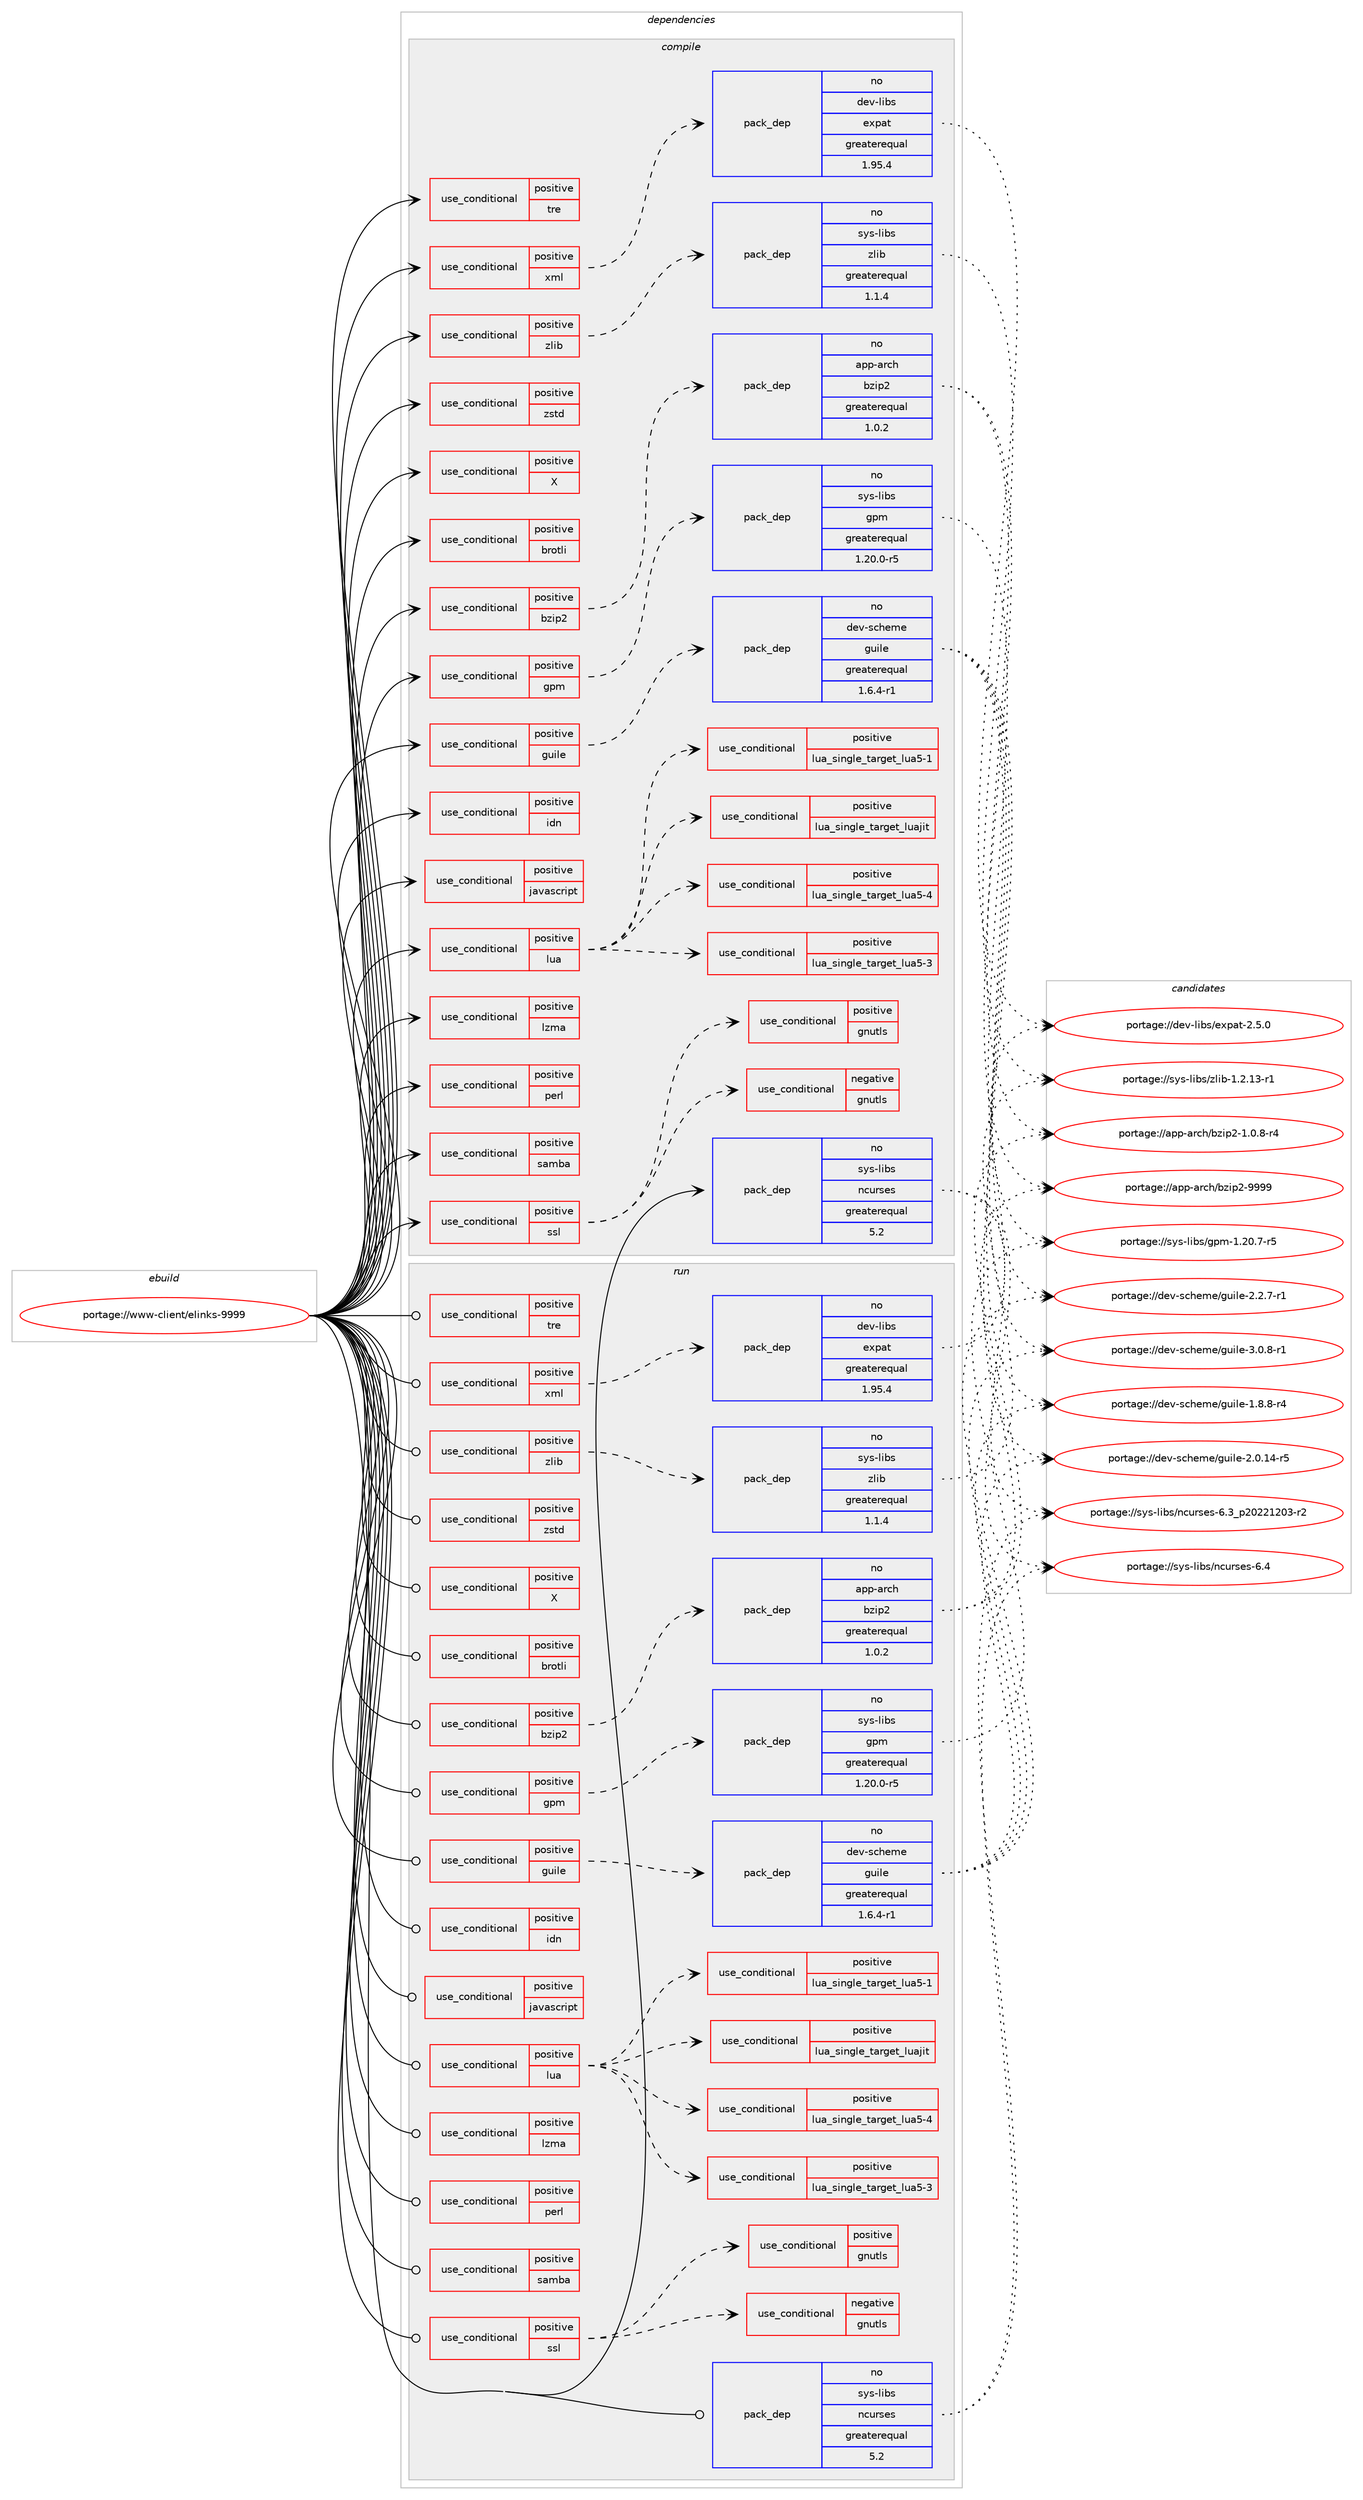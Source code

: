 digraph prolog {

# *************
# Graph options
# *************

newrank=true;
concentrate=true;
compound=true;
graph [rankdir=LR,fontname=Helvetica,fontsize=10,ranksep=1.5];#, ranksep=2.5, nodesep=0.2];
edge  [arrowhead=vee];
node  [fontname=Helvetica,fontsize=10];

# **********
# The ebuild
# **********

subgraph cluster_leftcol {
color=gray;
rank=same;
label=<<i>ebuild</i>>;
id [label="portage://www-client/elinks-9999", color=red, width=4, href="../www-client/elinks-9999.svg"];
}

# ****************
# The dependencies
# ****************

subgraph cluster_midcol {
color=gray;
label=<<i>dependencies</i>>;
subgraph cluster_compile {
fillcolor="#eeeeee";
style=filled;
label=<<i>compile</i>>;
subgraph cond5464 {
dependency8714 [label=<<TABLE BORDER="0" CELLBORDER="1" CELLSPACING="0" CELLPADDING="4"><TR><TD ROWSPAN="3" CELLPADDING="10">use_conditional</TD></TR><TR><TD>positive</TD></TR><TR><TD>X</TD></TR></TABLE>>, shape=none, color=red];
# *** BEGIN UNKNOWN DEPENDENCY TYPE (TODO) ***
# dependency8714 -> package_dependency(portage://www-client/elinks-9999,install,no,x11-libs,libX11,none,[,,],[],[])
# *** END UNKNOWN DEPENDENCY TYPE (TODO) ***

# *** BEGIN UNKNOWN DEPENDENCY TYPE (TODO) ***
# dependency8714 -> package_dependency(portage://www-client/elinks-9999,install,no,x11-libs,libXt,none,[,,],[],[])
# *** END UNKNOWN DEPENDENCY TYPE (TODO) ***

}
id:e -> dependency8714:w [weight=20,style="solid",arrowhead="vee"];
subgraph cond5465 {
dependency8715 [label=<<TABLE BORDER="0" CELLBORDER="1" CELLSPACING="0" CELLPADDING="4"><TR><TD ROWSPAN="3" CELLPADDING="10">use_conditional</TD></TR><TR><TD>positive</TD></TR><TR><TD>brotli</TD></TR></TABLE>>, shape=none, color=red];
# *** BEGIN UNKNOWN DEPENDENCY TYPE (TODO) ***
# dependency8715 -> package_dependency(portage://www-client/elinks-9999,install,no,app-arch,brotli,none,[,,],any_same_slot,[])
# *** END UNKNOWN DEPENDENCY TYPE (TODO) ***

}
id:e -> dependency8715:w [weight=20,style="solid",arrowhead="vee"];
subgraph cond5466 {
dependency8716 [label=<<TABLE BORDER="0" CELLBORDER="1" CELLSPACING="0" CELLPADDING="4"><TR><TD ROWSPAN="3" CELLPADDING="10">use_conditional</TD></TR><TR><TD>positive</TD></TR><TR><TD>bzip2</TD></TR></TABLE>>, shape=none, color=red];
subgraph pack3133 {
dependency8717 [label=<<TABLE BORDER="0" CELLBORDER="1" CELLSPACING="0" CELLPADDING="4" WIDTH="220"><TR><TD ROWSPAN="6" CELLPADDING="30">pack_dep</TD></TR><TR><TD WIDTH="110">no</TD></TR><TR><TD>app-arch</TD></TR><TR><TD>bzip2</TD></TR><TR><TD>greaterequal</TD></TR><TR><TD>1.0.2</TD></TR></TABLE>>, shape=none, color=blue];
}
dependency8716:e -> dependency8717:w [weight=20,style="dashed",arrowhead="vee"];
}
id:e -> dependency8716:w [weight=20,style="solid",arrowhead="vee"];
subgraph cond5467 {
dependency8718 [label=<<TABLE BORDER="0" CELLBORDER="1" CELLSPACING="0" CELLPADDING="4"><TR><TD ROWSPAN="3" CELLPADDING="10">use_conditional</TD></TR><TR><TD>positive</TD></TR><TR><TD>gpm</TD></TR></TABLE>>, shape=none, color=red];
subgraph pack3134 {
dependency8719 [label=<<TABLE BORDER="0" CELLBORDER="1" CELLSPACING="0" CELLPADDING="4" WIDTH="220"><TR><TD ROWSPAN="6" CELLPADDING="30">pack_dep</TD></TR><TR><TD WIDTH="110">no</TD></TR><TR><TD>sys-libs</TD></TR><TR><TD>gpm</TD></TR><TR><TD>greaterequal</TD></TR><TR><TD>1.20.0-r5</TD></TR></TABLE>>, shape=none, color=blue];
}
dependency8718:e -> dependency8719:w [weight=20,style="dashed",arrowhead="vee"];
}
id:e -> dependency8718:w [weight=20,style="solid",arrowhead="vee"];
subgraph cond5468 {
dependency8720 [label=<<TABLE BORDER="0" CELLBORDER="1" CELLSPACING="0" CELLPADDING="4"><TR><TD ROWSPAN="3" CELLPADDING="10">use_conditional</TD></TR><TR><TD>positive</TD></TR><TR><TD>guile</TD></TR></TABLE>>, shape=none, color=red];
subgraph pack3135 {
dependency8721 [label=<<TABLE BORDER="0" CELLBORDER="1" CELLSPACING="0" CELLPADDING="4" WIDTH="220"><TR><TD ROWSPAN="6" CELLPADDING="30">pack_dep</TD></TR><TR><TD WIDTH="110">no</TD></TR><TR><TD>dev-scheme</TD></TR><TR><TD>guile</TD></TR><TR><TD>greaterequal</TD></TR><TR><TD>1.6.4-r1</TD></TR></TABLE>>, shape=none, color=blue];
}
dependency8720:e -> dependency8721:w [weight=20,style="dashed",arrowhead="vee"];
}
id:e -> dependency8720:w [weight=20,style="solid",arrowhead="vee"];
subgraph cond5469 {
dependency8722 [label=<<TABLE BORDER="0" CELLBORDER="1" CELLSPACING="0" CELLPADDING="4"><TR><TD ROWSPAN="3" CELLPADDING="10">use_conditional</TD></TR><TR><TD>positive</TD></TR><TR><TD>idn</TD></TR></TABLE>>, shape=none, color=red];
# *** BEGIN UNKNOWN DEPENDENCY TYPE (TODO) ***
# dependency8722 -> package_dependency(portage://www-client/elinks-9999,install,no,net-dns,libidn,none,[,,],any_same_slot,[])
# *** END UNKNOWN DEPENDENCY TYPE (TODO) ***

}
id:e -> dependency8722:w [weight=20,style="solid",arrowhead="vee"];
subgraph cond5470 {
dependency8723 [label=<<TABLE BORDER="0" CELLBORDER="1" CELLSPACING="0" CELLPADDING="4"><TR><TD ROWSPAN="3" CELLPADDING="10">use_conditional</TD></TR><TR><TD>positive</TD></TR><TR><TD>javascript</TD></TR></TABLE>>, shape=none, color=red];
# *** BEGIN UNKNOWN DEPENDENCY TYPE (TODO) ***
# dependency8723 -> package_dependency(portage://www-client/elinks-9999,install,no,dev-cpp,libxmlpp,none,[,,],[slot(5.0)],[])
# *** END UNKNOWN DEPENDENCY TYPE (TODO) ***

# *** BEGIN UNKNOWN DEPENDENCY TYPE (TODO) ***
# dependency8723 -> package_dependency(portage://www-client/elinks-9999,install,no,dev-lang,mujs,none,[,,],any_same_slot,[])
# *** END UNKNOWN DEPENDENCY TYPE (TODO) ***

}
id:e -> dependency8723:w [weight=20,style="solid",arrowhead="vee"];
subgraph cond5471 {
dependency8724 [label=<<TABLE BORDER="0" CELLBORDER="1" CELLSPACING="0" CELLPADDING="4"><TR><TD ROWSPAN="3" CELLPADDING="10">use_conditional</TD></TR><TR><TD>positive</TD></TR><TR><TD>lua</TD></TR></TABLE>>, shape=none, color=red];
subgraph cond5472 {
dependency8725 [label=<<TABLE BORDER="0" CELLBORDER="1" CELLSPACING="0" CELLPADDING="4"><TR><TD ROWSPAN="3" CELLPADDING="10">use_conditional</TD></TR><TR><TD>positive</TD></TR><TR><TD>lua_single_target_luajit</TD></TR></TABLE>>, shape=none, color=red];
# *** BEGIN UNKNOWN DEPENDENCY TYPE (TODO) ***
# dependency8725 -> package_dependency(portage://www-client/elinks-9999,install,no,dev-lang,luajit,none,[,,],any_same_slot,[])
# *** END UNKNOWN DEPENDENCY TYPE (TODO) ***

}
dependency8724:e -> dependency8725:w [weight=20,style="dashed",arrowhead="vee"];
subgraph cond5473 {
dependency8726 [label=<<TABLE BORDER="0" CELLBORDER="1" CELLSPACING="0" CELLPADDING="4"><TR><TD ROWSPAN="3" CELLPADDING="10">use_conditional</TD></TR><TR><TD>positive</TD></TR><TR><TD>lua_single_target_lua5-1</TD></TR></TABLE>>, shape=none, color=red];
# *** BEGIN UNKNOWN DEPENDENCY TYPE (TODO) ***
# dependency8726 -> package_dependency(portage://www-client/elinks-9999,install,no,dev-lang,lua,none,[,,],[slot(5.1)],[])
# *** END UNKNOWN DEPENDENCY TYPE (TODO) ***

}
dependency8724:e -> dependency8726:w [weight=20,style="dashed",arrowhead="vee"];
subgraph cond5474 {
dependency8727 [label=<<TABLE BORDER="0" CELLBORDER="1" CELLSPACING="0" CELLPADDING="4"><TR><TD ROWSPAN="3" CELLPADDING="10">use_conditional</TD></TR><TR><TD>positive</TD></TR><TR><TD>lua_single_target_lua5-3</TD></TR></TABLE>>, shape=none, color=red];
# *** BEGIN UNKNOWN DEPENDENCY TYPE (TODO) ***
# dependency8727 -> package_dependency(portage://www-client/elinks-9999,install,no,dev-lang,lua,none,[,,],[slot(5.3)],[])
# *** END UNKNOWN DEPENDENCY TYPE (TODO) ***

}
dependency8724:e -> dependency8727:w [weight=20,style="dashed",arrowhead="vee"];
subgraph cond5475 {
dependency8728 [label=<<TABLE BORDER="0" CELLBORDER="1" CELLSPACING="0" CELLPADDING="4"><TR><TD ROWSPAN="3" CELLPADDING="10">use_conditional</TD></TR><TR><TD>positive</TD></TR><TR><TD>lua_single_target_lua5-4</TD></TR></TABLE>>, shape=none, color=red];
# *** BEGIN UNKNOWN DEPENDENCY TYPE (TODO) ***
# dependency8728 -> package_dependency(portage://www-client/elinks-9999,install,no,dev-lang,lua,none,[,,],[slot(5.4)],[])
# *** END UNKNOWN DEPENDENCY TYPE (TODO) ***

}
dependency8724:e -> dependency8728:w [weight=20,style="dashed",arrowhead="vee"];
}
id:e -> dependency8724:w [weight=20,style="solid",arrowhead="vee"];
subgraph cond5476 {
dependency8729 [label=<<TABLE BORDER="0" CELLBORDER="1" CELLSPACING="0" CELLPADDING="4"><TR><TD ROWSPAN="3" CELLPADDING="10">use_conditional</TD></TR><TR><TD>positive</TD></TR><TR><TD>lzma</TD></TR></TABLE>>, shape=none, color=red];
# *** BEGIN UNKNOWN DEPENDENCY TYPE (TODO) ***
# dependency8729 -> package_dependency(portage://www-client/elinks-9999,install,no,app-arch,xz-utils,none,[,,],[],[])
# *** END UNKNOWN DEPENDENCY TYPE (TODO) ***

}
id:e -> dependency8729:w [weight=20,style="solid",arrowhead="vee"];
subgraph cond5477 {
dependency8730 [label=<<TABLE BORDER="0" CELLBORDER="1" CELLSPACING="0" CELLPADDING="4"><TR><TD ROWSPAN="3" CELLPADDING="10">use_conditional</TD></TR><TR><TD>positive</TD></TR><TR><TD>perl</TD></TR></TABLE>>, shape=none, color=red];
# *** BEGIN UNKNOWN DEPENDENCY TYPE (TODO) ***
# dependency8730 -> package_dependency(portage://www-client/elinks-9999,install,no,dev-lang,perl,none,[,,],any_same_slot,[])
# *** END UNKNOWN DEPENDENCY TYPE (TODO) ***

}
id:e -> dependency8730:w [weight=20,style="solid",arrowhead="vee"];
subgraph cond5478 {
dependency8731 [label=<<TABLE BORDER="0" CELLBORDER="1" CELLSPACING="0" CELLPADDING="4"><TR><TD ROWSPAN="3" CELLPADDING="10">use_conditional</TD></TR><TR><TD>positive</TD></TR><TR><TD>samba</TD></TR></TABLE>>, shape=none, color=red];
# *** BEGIN UNKNOWN DEPENDENCY TYPE (TODO) ***
# dependency8731 -> package_dependency(portage://www-client/elinks-9999,install,no,net-fs,samba,none,[,,],[],[])
# *** END UNKNOWN DEPENDENCY TYPE (TODO) ***

}
id:e -> dependency8731:w [weight=20,style="solid",arrowhead="vee"];
subgraph cond5479 {
dependency8732 [label=<<TABLE BORDER="0" CELLBORDER="1" CELLSPACING="0" CELLPADDING="4"><TR><TD ROWSPAN="3" CELLPADDING="10">use_conditional</TD></TR><TR><TD>positive</TD></TR><TR><TD>ssl</TD></TR></TABLE>>, shape=none, color=red];
subgraph cond5480 {
dependency8733 [label=<<TABLE BORDER="0" CELLBORDER="1" CELLSPACING="0" CELLPADDING="4"><TR><TD ROWSPAN="3" CELLPADDING="10">use_conditional</TD></TR><TR><TD>negative</TD></TR><TR><TD>gnutls</TD></TR></TABLE>>, shape=none, color=red];
# *** BEGIN UNKNOWN DEPENDENCY TYPE (TODO) ***
# dependency8733 -> package_dependency(portage://www-client/elinks-9999,install,no,dev-libs,openssl,none,[,,],any_same_slot,[])
# *** END UNKNOWN DEPENDENCY TYPE (TODO) ***

}
dependency8732:e -> dependency8733:w [weight=20,style="dashed",arrowhead="vee"];
subgraph cond5481 {
dependency8734 [label=<<TABLE BORDER="0" CELLBORDER="1" CELLSPACING="0" CELLPADDING="4"><TR><TD ROWSPAN="3" CELLPADDING="10">use_conditional</TD></TR><TR><TD>positive</TD></TR><TR><TD>gnutls</TD></TR></TABLE>>, shape=none, color=red];
# *** BEGIN UNKNOWN DEPENDENCY TYPE (TODO) ***
# dependency8734 -> package_dependency(portage://www-client/elinks-9999,install,no,net-libs,gnutls,none,[,,],any_same_slot,[])
# *** END UNKNOWN DEPENDENCY TYPE (TODO) ***

}
dependency8732:e -> dependency8734:w [weight=20,style="dashed",arrowhead="vee"];
}
id:e -> dependency8732:w [weight=20,style="solid",arrowhead="vee"];
subgraph cond5482 {
dependency8735 [label=<<TABLE BORDER="0" CELLBORDER="1" CELLSPACING="0" CELLPADDING="4"><TR><TD ROWSPAN="3" CELLPADDING="10">use_conditional</TD></TR><TR><TD>positive</TD></TR><TR><TD>tre</TD></TR></TABLE>>, shape=none, color=red];
# *** BEGIN UNKNOWN DEPENDENCY TYPE (TODO) ***
# dependency8735 -> package_dependency(portage://www-client/elinks-9999,install,no,dev-libs,tre,none,[,,],[],[])
# *** END UNKNOWN DEPENDENCY TYPE (TODO) ***

}
id:e -> dependency8735:w [weight=20,style="solid",arrowhead="vee"];
subgraph cond5483 {
dependency8736 [label=<<TABLE BORDER="0" CELLBORDER="1" CELLSPACING="0" CELLPADDING="4"><TR><TD ROWSPAN="3" CELLPADDING="10">use_conditional</TD></TR><TR><TD>positive</TD></TR><TR><TD>xml</TD></TR></TABLE>>, shape=none, color=red];
subgraph pack3136 {
dependency8737 [label=<<TABLE BORDER="0" CELLBORDER="1" CELLSPACING="0" CELLPADDING="4" WIDTH="220"><TR><TD ROWSPAN="6" CELLPADDING="30">pack_dep</TD></TR><TR><TD WIDTH="110">no</TD></TR><TR><TD>dev-libs</TD></TR><TR><TD>expat</TD></TR><TR><TD>greaterequal</TD></TR><TR><TD>1.95.4</TD></TR></TABLE>>, shape=none, color=blue];
}
dependency8736:e -> dependency8737:w [weight=20,style="dashed",arrowhead="vee"];
}
id:e -> dependency8736:w [weight=20,style="solid",arrowhead="vee"];
subgraph cond5484 {
dependency8738 [label=<<TABLE BORDER="0" CELLBORDER="1" CELLSPACING="0" CELLPADDING="4"><TR><TD ROWSPAN="3" CELLPADDING="10">use_conditional</TD></TR><TR><TD>positive</TD></TR><TR><TD>zlib</TD></TR></TABLE>>, shape=none, color=red];
subgraph pack3137 {
dependency8739 [label=<<TABLE BORDER="0" CELLBORDER="1" CELLSPACING="0" CELLPADDING="4" WIDTH="220"><TR><TD ROWSPAN="6" CELLPADDING="30">pack_dep</TD></TR><TR><TD WIDTH="110">no</TD></TR><TR><TD>sys-libs</TD></TR><TR><TD>zlib</TD></TR><TR><TD>greaterequal</TD></TR><TR><TD>1.1.4</TD></TR></TABLE>>, shape=none, color=blue];
}
dependency8738:e -> dependency8739:w [weight=20,style="dashed",arrowhead="vee"];
}
id:e -> dependency8738:w [weight=20,style="solid",arrowhead="vee"];
subgraph cond5485 {
dependency8740 [label=<<TABLE BORDER="0" CELLBORDER="1" CELLSPACING="0" CELLPADDING="4"><TR><TD ROWSPAN="3" CELLPADDING="10">use_conditional</TD></TR><TR><TD>positive</TD></TR><TR><TD>zstd</TD></TR></TABLE>>, shape=none, color=red];
# *** BEGIN UNKNOWN DEPENDENCY TYPE (TODO) ***
# dependency8740 -> package_dependency(portage://www-client/elinks-9999,install,no,app-arch,zstd,none,[,,],any_same_slot,[])
# *** END UNKNOWN DEPENDENCY TYPE (TODO) ***

}
id:e -> dependency8740:w [weight=20,style="solid",arrowhead="vee"];
subgraph pack3138 {
dependency8741 [label=<<TABLE BORDER="0" CELLBORDER="1" CELLSPACING="0" CELLPADDING="4" WIDTH="220"><TR><TD ROWSPAN="6" CELLPADDING="30">pack_dep</TD></TR><TR><TD WIDTH="110">no</TD></TR><TR><TD>sys-libs</TD></TR><TR><TD>ncurses</TD></TR><TR><TD>greaterequal</TD></TR><TR><TD>5.2</TD></TR></TABLE>>, shape=none, color=blue];
}
id:e -> dependency8741:w [weight=20,style="solid",arrowhead="vee"];
}
subgraph cluster_compileandrun {
fillcolor="#eeeeee";
style=filled;
label=<<i>compile and run</i>>;
}
subgraph cluster_run {
fillcolor="#eeeeee";
style=filled;
label=<<i>run</i>>;
subgraph cond5486 {
dependency8742 [label=<<TABLE BORDER="0" CELLBORDER="1" CELLSPACING="0" CELLPADDING="4"><TR><TD ROWSPAN="3" CELLPADDING="10">use_conditional</TD></TR><TR><TD>positive</TD></TR><TR><TD>X</TD></TR></TABLE>>, shape=none, color=red];
# *** BEGIN UNKNOWN DEPENDENCY TYPE (TODO) ***
# dependency8742 -> package_dependency(portage://www-client/elinks-9999,run,no,x11-libs,libX11,none,[,,],[],[])
# *** END UNKNOWN DEPENDENCY TYPE (TODO) ***

# *** BEGIN UNKNOWN DEPENDENCY TYPE (TODO) ***
# dependency8742 -> package_dependency(portage://www-client/elinks-9999,run,no,x11-libs,libXt,none,[,,],[],[])
# *** END UNKNOWN DEPENDENCY TYPE (TODO) ***

}
id:e -> dependency8742:w [weight=20,style="solid",arrowhead="odot"];
subgraph cond5487 {
dependency8743 [label=<<TABLE BORDER="0" CELLBORDER="1" CELLSPACING="0" CELLPADDING="4"><TR><TD ROWSPAN="3" CELLPADDING="10">use_conditional</TD></TR><TR><TD>positive</TD></TR><TR><TD>brotli</TD></TR></TABLE>>, shape=none, color=red];
# *** BEGIN UNKNOWN DEPENDENCY TYPE (TODO) ***
# dependency8743 -> package_dependency(portage://www-client/elinks-9999,run,no,app-arch,brotli,none,[,,],any_same_slot,[])
# *** END UNKNOWN DEPENDENCY TYPE (TODO) ***

}
id:e -> dependency8743:w [weight=20,style="solid",arrowhead="odot"];
subgraph cond5488 {
dependency8744 [label=<<TABLE BORDER="0" CELLBORDER="1" CELLSPACING="0" CELLPADDING="4"><TR><TD ROWSPAN="3" CELLPADDING="10">use_conditional</TD></TR><TR><TD>positive</TD></TR><TR><TD>bzip2</TD></TR></TABLE>>, shape=none, color=red];
subgraph pack3139 {
dependency8745 [label=<<TABLE BORDER="0" CELLBORDER="1" CELLSPACING="0" CELLPADDING="4" WIDTH="220"><TR><TD ROWSPAN="6" CELLPADDING="30">pack_dep</TD></TR><TR><TD WIDTH="110">no</TD></TR><TR><TD>app-arch</TD></TR><TR><TD>bzip2</TD></TR><TR><TD>greaterequal</TD></TR><TR><TD>1.0.2</TD></TR></TABLE>>, shape=none, color=blue];
}
dependency8744:e -> dependency8745:w [weight=20,style="dashed",arrowhead="vee"];
}
id:e -> dependency8744:w [weight=20,style="solid",arrowhead="odot"];
subgraph cond5489 {
dependency8746 [label=<<TABLE BORDER="0" CELLBORDER="1" CELLSPACING="0" CELLPADDING="4"><TR><TD ROWSPAN="3" CELLPADDING="10">use_conditional</TD></TR><TR><TD>positive</TD></TR><TR><TD>gpm</TD></TR></TABLE>>, shape=none, color=red];
subgraph pack3140 {
dependency8747 [label=<<TABLE BORDER="0" CELLBORDER="1" CELLSPACING="0" CELLPADDING="4" WIDTH="220"><TR><TD ROWSPAN="6" CELLPADDING="30">pack_dep</TD></TR><TR><TD WIDTH="110">no</TD></TR><TR><TD>sys-libs</TD></TR><TR><TD>gpm</TD></TR><TR><TD>greaterequal</TD></TR><TR><TD>1.20.0-r5</TD></TR></TABLE>>, shape=none, color=blue];
}
dependency8746:e -> dependency8747:w [weight=20,style="dashed",arrowhead="vee"];
}
id:e -> dependency8746:w [weight=20,style="solid",arrowhead="odot"];
subgraph cond5490 {
dependency8748 [label=<<TABLE BORDER="0" CELLBORDER="1" CELLSPACING="0" CELLPADDING="4"><TR><TD ROWSPAN="3" CELLPADDING="10">use_conditional</TD></TR><TR><TD>positive</TD></TR><TR><TD>guile</TD></TR></TABLE>>, shape=none, color=red];
subgraph pack3141 {
dependency8749 [label=<<TABLE BORDER="0" CELLBORDER="1" CELLSPACING="0" CELLPADDING="4" WIDTH="220"><TR><TD ROWSPAN="6" CELLPADDING="30">pack_dep</TD></TR><TR><TD WIDTH="110">no</TD></TR><TR><TD>dev-scheme</TD></TR><TR><TD>guile</TD></TR><TR><TD>greaterequal</TD></TR><TR><TD>1.6.4-r1</TD></TR></TABLE>>, shape=none, color=blue];
}
dependency8748:e -> dependency8749:w [weight=20,style="dashed",arrowhead="vee"];
}
id:e -> dependency8748:w [weight=20,style="solid",arrowhead="odot"];
subgraph cond5491 {
dependency8750 [label=<<TABLE BORDER="0" CELLBORDER="1" CELLSPACING="0" CELLPADDING="4"><TR><TD ROWSPAN="3" CELLPADDING="10">use_conditional</TD></TR><TR><TD>positive</TD></TR><TR><TD>idn</TD></TR></TABLE>>, shape=none, color=red];
# *** BEGIN UNKNOWN DEPENDENCY TYPE (TODO) ***
# dependency8750 -> package_dependency(portage://www-client/elinks-9999,run,no,net-dns,libidn,none,[,,],any_same_slot,[])
# *** END UNKNOWN DEPENDENCY TYPE (TODO) ***

}
id:e -> dependency8750:w [weight=20,style="solid",arrowhead="odot"];
subgraph cond5492 {
dependency8751 [label=<<TABLE BORDER="0" CELLBORDER="1" CELLSPACING="0" CELLPADDING="4"><TR><TD ROWSPAN="3" CELLPADDING="10">use_conditional</TD></TR><TR><TD>positive</TD></TR><TR><TD>javascript</TD></TR></TABLE>>, shape=none, color=red];
# *** BEGIN UNKNOWN DEPENDENCY TYPE (TODO) ***
# dependency8751 -> package_dependency(portage://www-client/elinks-9999,run,no,dev-cpp,libxmlpp,none,[,,],[slot(5.0)],[])
# *** END UNKNOWN DEPENDENCY TYPE (TODO) ***

# *** BEGIN UNKNOWN DEPENDENCY TYPE (TODO) ***
# dependency8751 -> package_dependency(portage://www-client/elinks-9999,run,no,dev-lang,mujs,none,[,,],any_same_slot,[])
# *** END UNKNOWN DEPENDENCY TYPE (TODO) ***

}
id:e -> dependency8751:w [weight=20,style="solid",arrowhead="odot"];
subgraph cond5493 {
dependency8752 [label=<<TABLE BORDER="0" CELLBORDER="1" CELLSPACING="0" CELLPADDING="4"><TR><TD ROWSPAN="3" CELLPADDING="10">use_conditional</TD></TR><TR><TD>positive</TD></TR><TR><TD>lua</TD></TR></TABLE>>, shape=none, color=red];
subgraph cond5494 {
dependency8753 [label=<<TABLE BORDER="0" CELLBORDER="1" CELLSPACING="0" CELLPADDING="4"><TR><TD ROWSPAN="3" CELLPADDING="10">use_conditional</TD></TR><TR><TD>positive</TD></TR><TR><TD>lua_single_target_luajit</TD></TR></TABLE>>, shape=none, color=red];
# *** BEGIN UNKNOWN DEPENDENCY TYPE (TODO) ***
# dependency8753 -> package_dependency(portage://www-client/elinks-9999,run,no,dev-lang,luajit,none,[,,],any_same_slot,[])
# *** END UNKNOWN DEPENDENCY TYPE (TODO) ***

}
dependency8752:e -> dependency8753:w [weight=20,style="dashed",arrowhead="vee"];
subgraph cond5495 {
dependency8754 [label=<<TABLE BORDER="0" CELLBORDER="1" CELLSPACING="0" CELLPADDING="4"><TR><TD ROWSPAN="3" CELLPADDING="10">use_conditional</TD></TR><TR><TD>positive</TD></TR><TR><TD>lua_single_target_lua5-1</TD></TR></TABLE>>, shape=none, color=red];
# *** BEGIN UNKNOWN DEPENDENCY TYPE (TODO) ***
# dependency8754 -> package_dependency(portage://www-client/elinks-9999,run,no,dev-lang,lua,none,[,,],[slot(5.1)],[])
# *** END UNKNOWN DEPENDENCY TYPE (TODO) ***

}
dependency8752:e -> dependency8754:w [weight=20,style="dashed",arrowhead="vee"];
subgraph cond5496 {
dependency8755 [label=<<TABLE BORDER="0" CELLBORDER="1" CELLSPACING="0" CELLPADDING="4"><TR><TD ROWSPAN="3" CELLPADDING="10">use_conditional</TD></TR><TR><TD>positive</TD></TR><TR><TD>lua_single_target_lua5-3</TD></TR></TABLE>>, shape=none, color=red];
# *** BEGIN UNKNOWN DEPENDENCY TYPE (TODO) ***
# dependency8755 -> package_dependency(portage://www-client/elinks-9999,run,no,dev-lang,lua,none,[,,],[slot(5.3)],[])
# *** END UNKNOWN DEPENDENCY TYPE (TODO) ***

}
dependency8752:e -> dependency8755:w [weight=20,style="dashed",arrowhead="vee"];
subgraph cond5497 {
dependency8756 [label=<<TABLE BORDER="0" CELLBORDER="1" CELLSPACING="0" CELLPADDING="4"><TR><TD ROWSPAN="3" CELLPADDING="10">use_conditional</TD></TR><TR><TD>positive</TD></TR><TR><TD>lua_single_target_lua5-4</TD></TR></TABLE>>, shape=none, color=red];
# *** BEGIN UNKNOWN DEPENDENCY TYPE (TODO) ***
# dependency8756 -> package_dependency(portage://www-client/elinks-9999,run,no,dev-lang,lua,none,[,,],[slot(5.4)],[])
# *** END UNKNOWN DEPENDENCY TYPE (TODO) ***

}
dependency8752:e -> dependency8756:w [weight=20,style="dashed",arrowhead="vee"];
}
id:e -> dependency8752:w [weight=20,style="solid",arrowhead="odot"];
subgraph cond5498 {
dependency8757 [label=<<TABLE BORDER="0" CELLBORDER="1" CELLSPACING="0" CELLPADDING="4"><TR><TD ROWSPAN="3" CELLPADDING="10">use_conditional</TD></TR><TR><TD>positive</TD></TR><TR><TD>lzma</TD></TR></TABLE>>, shape=none, color=red];
# *** BEGIN UNKNOWN DEPENDENCY TYPE (TODO) ***
# dependency8757 -> package_dependency(portage://www-client/elinks-9999,run,no,app-arch,xz-utils,none,[,,],[],[])
# *** END UNKNOWN DEPENDENCY TYPE (TODO) ***

}
id:e -> dependency8757:w [weight=20,style="solid",arrowhead="odot"];
subgraph cond5499 {
dependency8758 [label=<<TABLE BORDER="0" CELLBORDER="1" CELLSPACING="0" CELLPADDING="4"><TR><TD ROWSPAN="3" CELLPADDING="10">use_conditional</TD></TR><TR><TD>positive</TD></TR><TR><TD>perl</TD></TR></TABLE>>, shape=none, color=red];
# *** BEGIN UNKNOWN DEPENDENCY TYPE (TODO) ***
# dependency8758 -> package_dependency(portage://www-client/elinks-9999,run,no,dev-lang,perl,none,[,,],any_same_slot,[])
# *** END UNKNOWN DEPENDENCY TYPE (TODO) ***

}
id:e -> dependency8758:w [weight=20,style="solid",arrowhead="odot"];
subgraph cond5500 {
dependency8759 [label=<<TABLE BORDER="0" CELLBORDER="1" CELLSPACING="0" CELLPADDING="4"><TR><TD ROWSPAN="3" CELLPADDING="10">use_conditional</TD></TR><TR><TD>positive</TD></TR><TR><TD>samba</TD></TR></TABLE>>, shape=none, color=red];
# *** BEGIN UNKNOWN DEPENDENCY TYPE (TODO) ***
# dependency8759 -> package_dependency(portage://www-client/elinks-9999,run,no,net-fs,samba,none,[,,],[],[])
# *** END UNKNOWN DEPENDENCY TYPE (TODO) ***

}
id:e -> dependency8759:w [weight=20,style="solid",arrowhead="odot"];
subgraph cond5501 {
dependency8760 [label=<<TABLE BORDER="0" CELLBORDER="1" CELLSPACING="0" CELLPADDING="4"><TR><TD ROWSPAN="3" CELLPADDING="10">use_conditional</TD></TR><TR><TD>positive</TD></TR><TR><TD>ssl</TD></TR></TABLE>>, shape=none, color=red];
subgraph cond5502 {
dependency8761 [label=<<TABLE BORDER="0" CELLBORDER="1" CELLSPACING="0" CELLPADDING="4"><TR><TD ROWSPAN="3" CELLPADDING="10">use_conditional</TD></TR><TR><TD>negative</TD></TR><TR><TD>gnutls</TD></TR></TABLE>>, shape=none, color=red];
# *** BEGIN UNKNOWN DEPENDENCY TYPE (TODO) ***
# dependency8761 -> package_dependency(portage://www-client/elinks-9999,run,no,dev-libs,openssl,none,[,,],any_same_slot,[])
# *** END UNKNOWN DEPENDENCY TYPE (TODO) ***

}
dependency8760:e -> dependency8761:w [weight=20,style="dashed",arrowhead="vee"];
subgraph cond5503 {
dependency8762 [label=<<TABLE BORDER="0" CELLBORDER="1" CELLSPACING="0" CELLPADDING="4"><TR><TD ROWSPAN="3" CELLPADDING="10">use_conditional</TD></TR><TR><TD>positive</TD></TR><TR><TD>gnutls</TD></TR></TABLE>>, shape=none, color=red];
# *** BEGIN UNKNOWN DEPENDENCY TYPE (TODO) ***
# dependency8762 -> package_dependency(portage://www-client/elinks-9999,run,no,net-libs,gnutls,none,[,,],any_same_slot,[])
# *** END UNKNOWN DEPENDENCY TYPE (TODO) ***

}
dependency8760:e -> dependency8762:w [weight=20,style="dashed",arrowhead="vee"];
}
id:e -> dependency8760:w [weight=20,style="solid",arrowhead="odot"];
subgraph cond5504 {
dependency8763 [label=<<TABLE BORDER="0" CELLBORDER="1" CELLSPACING="0" CELLPADDING="4"><TR><TD ROWSPAN="3" CELLPADDING="10">use_conditional</TD></TR><TR><TD>positive</TD></TR><TR><TD>tre</TD></TR></TABLE>>, shape=none, color=red];
# *** BEGIN UNKNOWN DEPENDENCY TYPE (TODO) ***
# dependency8763 -> package_dependency(portage://www-client/elinks-9999,run,no,dev-libs,tre,none,[,,],[],[])
# *** END UNKNOWN DEPENDENCY TYPE (TODO) ***

}
id:e -> dependency8763:w [weight=20,style="solid",arrowhead="odot"];
subgraph cond5505 {
dependency8764 [label=<<TABLE BORDER="0" CELLBORDER="1" CELLSPACING="0" CELLPADDING="4"><TR><TD ROWSPAN="3" CELLPADDING="10">use_conditional</TD></TR><TR><TD>positive</TD></TR><TR><TD>xml</TD></TR></TABLE>>, shape=none, color=red];
subgraph pack3142 {
dependency8765 [label=<<TABLE BORDER="0" CELLBORDER="1" CELLSPACING="0" CELLPADDING="4" WIDTH="220"><TR><TD ROWSPAN="6" CELLPADDING="30">pack_dep</TD></TR><TR><TD WIDTH="110">no</TD></TR><TR><TD>dev-libs</TD></TR><TR><TD>expat</TD></TR><TR><TD>greaterequal</TD></TR><TR><TD>1.95.4</TD></TR></TABLE>>, shape=none, color=blue];
}
dependency8764:e -> dependency8765:w [weight=20,style="dashed",arrowhead="vee"];
}
id:e -> dependency8764:w [weight=20,style="solid",arrowhead="odot"];
subgraph cond5506 {
dependency8766 [label=<<TABLE BORDER="0" CELLBORDER="1" CELLSPACING="0" CELLPADDING="4"><TR><TD ROWSPAN="3" CELLPADDING="10">use_conditional</TD></TR><TR><TD>positive</TD></TR><TR><TD>zlib</TD></TR></TABLE>>, shape=none, color=red];
subgraph pack3143 {
dependency8767 [label=<<TABLE BORDER="0" CELLBORDER="1" CELLSPACING="0" CELLPADDING="4" WIDTH="220"><TR><TD ROWSPAN="6" CELLPADDING="30">pack_dep</TD></TR><TR><TD WIDTH="110">no</TD></TR><TR><TD>sys-libs</TD></TR><TR><TD>zlib</TD></TR><TR><TD>greaterequal</TD></TR><TR><TD>1.1.4</TD></TR></TABLE>>, shape=none, color=blue];
}
dependency8766:e -> dependency8767:w [weight=20,style="dashed",arrowhead="vee"];
}
id:e -> dependency8766:w [weight=20,style="solid",arrowhead="odot"];
subgraph cond5507 {
dependency8768 [label=<<TABLE BORDER="0" CELLBORDER="1" CELLSPACING="0" CELLPADDING="4"><TR><TD ROWSPAN="3" CELLPADDING="10">use_conditional</TD></TR><TR><TD>positive</TD></TR><TR><TD>zstd</TD></TR></TABLE>>, shape=none, color=red];
# *** BEGIN UNKNOWN DEPENDENCY TYPE (TODO) ***
# dependency8768 -> package_dependency(portage://www-client/elinks-9999,run,no,app-arch,zstd,none,[,,],any_same_slot,[])
# *** END UNKNOWN DEPENDENCY TYPE (TODO) ***

}
id:e -> dependency8768:w [weight=20,style="solid",arrowhead="odot"];
subgraph pack3144 {
dependency8769 [label=<<TABLE BORDER="0" CELLBORDER="1" CELLSPACING="0" CELLPADDING="4" WIDTH="220"><TR><TD ROWSPAN="6" CELLPADDING="30">pack_dep</TD></TR><TR><TD WIDTH="110">no</TD></TR><TR><TD>sys-libs</TD></TR><TR><TD>ncurses</TD></TR><TR><TD>greaterequal</TD></TR><TR><TD>5.2</TD></TR></TABLE>>, shape=none, color=blue];
}
id:e -> dependency8769:w [weight=20,style="solid",arrowhead="odot"];
}
}

# **************
# The candidates
# **************

subgraph cluster_choices {
rank=same;
color=gray;
label=<<i>candidates</i>>;

subgraph choice3133 {
color=black;
nodesep=1;
choice971121124597114991044798122105112504549464846564511452 [label="portage://app-arch/bzip2-1.0.8-r4", color=red, width=4,href="../app-arch/bzip2-1.0.8-r4.svg"];
choice971121124597114991044798122105112504557575757 [label="portage://app-arch/bzip2-9999", color=red, width=4,href="../app-arch/bzip2-9999.svg"];
dependency8717:e -> choice971121124597114991044798122105112504549464846564511452:w [style=dotted,weight="100"];
dependency8717:e -> choice971121124597114991044798122105112504557575757:w [style=dotted,weight="100"];
}
subgraph choice3134 {
color=black;
nodesep=1;
choice115121115451081059811547103112109454946504846554511453 [label="portage://sys-libs/gpm-1.20.7-r5", color=red, width=4,href="../sys-libs/gpm-1.20.7-r5.svg"];
dependency8719:e -> choice115121115451081059811547103112109454946504846554511453:w [style=dotted,weight="100"];
}
subgraph choice3135 {
color=black;
nodesep=1;
choice1001011184511599104101109101471031171051081014549465646564511452 [label="portage://dev-scheme/guile-1.8.8-r4", color=red, width=4,href="../dev-scheme/guile-1.8.8-r4.svg"];
choice100101118451159910410110910147103117105108101455046484649524511453 [label="portage://dev-scheme/guile-2.0.14-r5", color=red, width=4,href="../dev-scheme/guile-2.0.14-r5.svg"];
choice1001011184511599104101109101471031171051081014550465046554511449 [label="portage://dev-scheme/guile-2.2.7-r1", color=red, width=4,href="../dev-scheme/guile-2.2.7-r1.svg"];
choice1001011184511599104101109101471031171051081014551464846564511449 [label="portage://dev-scheme/guile-3.0.8-r1", color=red, width=4,href="../dev-scheme/guile-3.0.8-r1.svg"];
dependency8721:e -> choice1001011184511599104101109101471031171051081014549465646564511452:w [style=dotted,weight="100"];
dependency8721:e -> choice100101118451159910410110910147103117105108101455046484649524511453:w [style=dotted,weight="100"];
dependency8721:e -> choice1001011184511599104101109101471031171051081014550465046554511449:w [style=dotted,weight="100"];
dependency8721:e -> choice1001011184511599104101109101471031171051081014551464846564511449:w [style=dotted,weight="100"];
}
subgraph choice3136 {
color=black;
nodesep=1;
choice10010111845108105981154710112011297116455046534648 [label="portage://dev-libs/expat-2.5.0", color=red, width=4,href="../dev-libs/expat-2.5.0.svg"];
dependency8737:e -> choice10010111845108105981154710112011297116455046534648:w [style=dotted,weight="100"];
}
subgraph choice3137 {
color=black;
nodesep=1;
choice11512111545108105981154712210810598454946504649514511449 [label="portage://sys-libs/zlib-1.2.13-r1", color=red, width=4,href="../sys-libs/zlib-1.2.13-r1.svg"];
dependency8739:e -> choice11512111545108105981154712210810598454946504649514511449:w [style=dotted,weight="100"];
}
subgraph choice3138 {
color=black;
nodesep=1;
choice11512111545108105981154711099117114115101115455446519511250485050495048514511450 [label="portage://sys-libs/ncurses-6.3_p20221203-r2", color=red, width=4,href="../sys-libs/ncurses-6.3_p20221203-r2.svg"];
choice1151211154510810598115471109911711411510111545544652 [label="portage://sys-libs/ncurses-6.4", color=red, width=4,href="../sys-libs/ncurses-6.4.svg"];
dependency8741:e -> choice11512111545108105981154711099117114115101115455446519511250485050495048514511450:w [style=dotted,weight="100"];
dependency8741:e -> choice1151211154510810598115471109911711411510111545544652:w [style=dotted,weight="100"];
}
subgraph choice3139 {
color=black;
nodesep=1;
choice971121124597114991044798122105112504549464846564511452 [label="portage://app-arch/bzip2-1.0.8-r4", color=red, width=4,href="../app-arch/bzip2-1.0.8-r4.svg"];
choice971121124597114991044798122105112504557575757 [label="portage://app-arch/bzip2-9999", color=red, width=4,href="../app-arch/bzip2-9999.svg"];
dependency8745:e -> choice971121124597114991044798122105112504549464846564511452:w [style=dotted,weight="100"];
dependency8745:e -> choice971121124597114991044798122105112504557575757:w [style=dotted,weight="100"];
}
subgraph choice3140 {
color=black;
nodesep=1;
choice115121115451081059811547103112109454946504846554511453 [label="portage://sys-libs/gpm-1.20.7-r5", color=red, width=4,href="../sys-libs/gpm-1.20.7-r5.svg"];
dependency8747:e -> choice115121115451081059811547103112109454946504846554511453:w [style=dotted,weight="100"];
}
subgraph choice3141 {
color=black;
nodesep=1;
choice1001011184511599104101109101471031171051081014549465646564511452 [label="portage://dev-scheme/guile-1.8.8-r4", color=red, width=4,href="../dev-scheme/guile-1.8.8-r4.svg"];
choice100101118451159910410110910147103117105108101455046484649524511453 [label="portage://dev-scheme/guile-2.0.14-r5", color=red, width=4,href="../dev-scheme/guile-2.0.14-r5.svg"];
choice1001011184511599104101109101471031171051081014550465046554511449 [label="portage://dev-scheme/guile-2.2.7-r1", color=red, width=4,href="../dev-scheme/guile-2.2.7-r1.svg"];
choice1001011184511599104101109101471031171051081014551464846564511449 [label="portage://dev-scheme/guile-3.0.8-r1", color=red, width=4,href="../dev-scheme/guile-3.0.8-r1.svg"];
dependency8749:e -> choice1001011184511599104101109101471031171051081014549465646564511452:w [style=dotted,weight="100"];
dependency8749:e -> choice100101118451159910410110910147103117105108101455046484649524511453:w [style=dotted,weight="100"];
dependency8749:e -> choice1001011184511599104101109101471031171051081014550465046554511449:w [style=dotted,weight="100"];
dependency8749:e -> choice1001011184511599104101109101471031171051081014551464846564511449:w [style=dotted,weight="100"];
}
subgraph choice3142 {
color=black;
nodesep=1;
choice10010111845108105981154710112011297116455046534648 [label="portage://dev-libs/expat-2.5.0", color=red, width=4,href="../dev-libs/expat-2.5.0.svg"];
dependency8765:e -> choice10010111845108105981154710112011297116455046534648:w [style=dotted,weight="100"];
}
subgraph choice3143 {
color=black;
nodesep=1;
choice11512111545108105981154712210810598454946504649514511449 [label="portage://sys-libs/zlib-1.2.13-r1", color=red, width=4,href="../sys-libs/zlib-1.2.13-r1.svg"];
dependency8767:e -> choice11512111545108105981154712210810598454946504649514511449:w [style=dotted,weight="100"];
}
subgraph choice3144 {
color=black;
nodesep=1;
choice11512111545108105981154711099117114115101115455446519511250485050495048514511450 [label="portage://sys-libs/ncurses-6.3_p20221203-r2", color=red, width=4,href="../sys-libs/ncurses-6.3_p20221203-r2.svg"];
choice1151211154510810598115471109911711411510111545544652 [label="portage://sys-libs/ncurses-6.4", color=red, width=4,href="../sys-libs/ncurses-6.4.svg"];
dependency8769:e -> choice11512111545108105981154711099117114115101115455446519511250485050495048514511450:w [style=dotted,weight="100"];
dependency8769:e -> choice1151211154510810598115471109911711411510111545544652:w [style=dotted,weight="100"];
}
}

}

